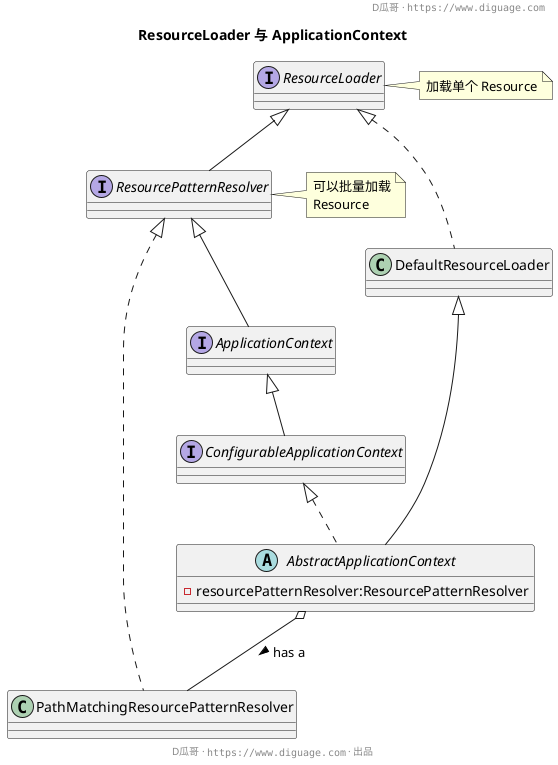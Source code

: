 @startuml
header D瓜哥 · ""https://www.diguage.com""

title **ResourceLoader 与 ApplicationContext**


interface ResourceLoader

note right of ResourceLoader : 加载单个 Resource

class DefaultResourceLoader implements ResourceLoader

interface ResourcePatternResolver extends ResourceLoader

class PathMatchingResourcePatternResolver implements ResourcePatternResolver

note right of ResourcePatternResolver : 可以批量加载\nResource

interface ApplicationContext extends ResourcePatternResolver
interface ConfigurableApplicationContext extends ApplicationContext
abstract class AbstractApplicationContext implements ConfigurableApplicationContext

abstract class AbstractApplicationContext extends DefaultResourceLoader {
    - resourcePatternResolver:ResourcePatternResolver
}

AbstractApplicationContext o-- PathMatchingResourcePatternResolver : has a >


footer D瓜哥 · ""https://www.diguage.com"" · 出品
@enduml